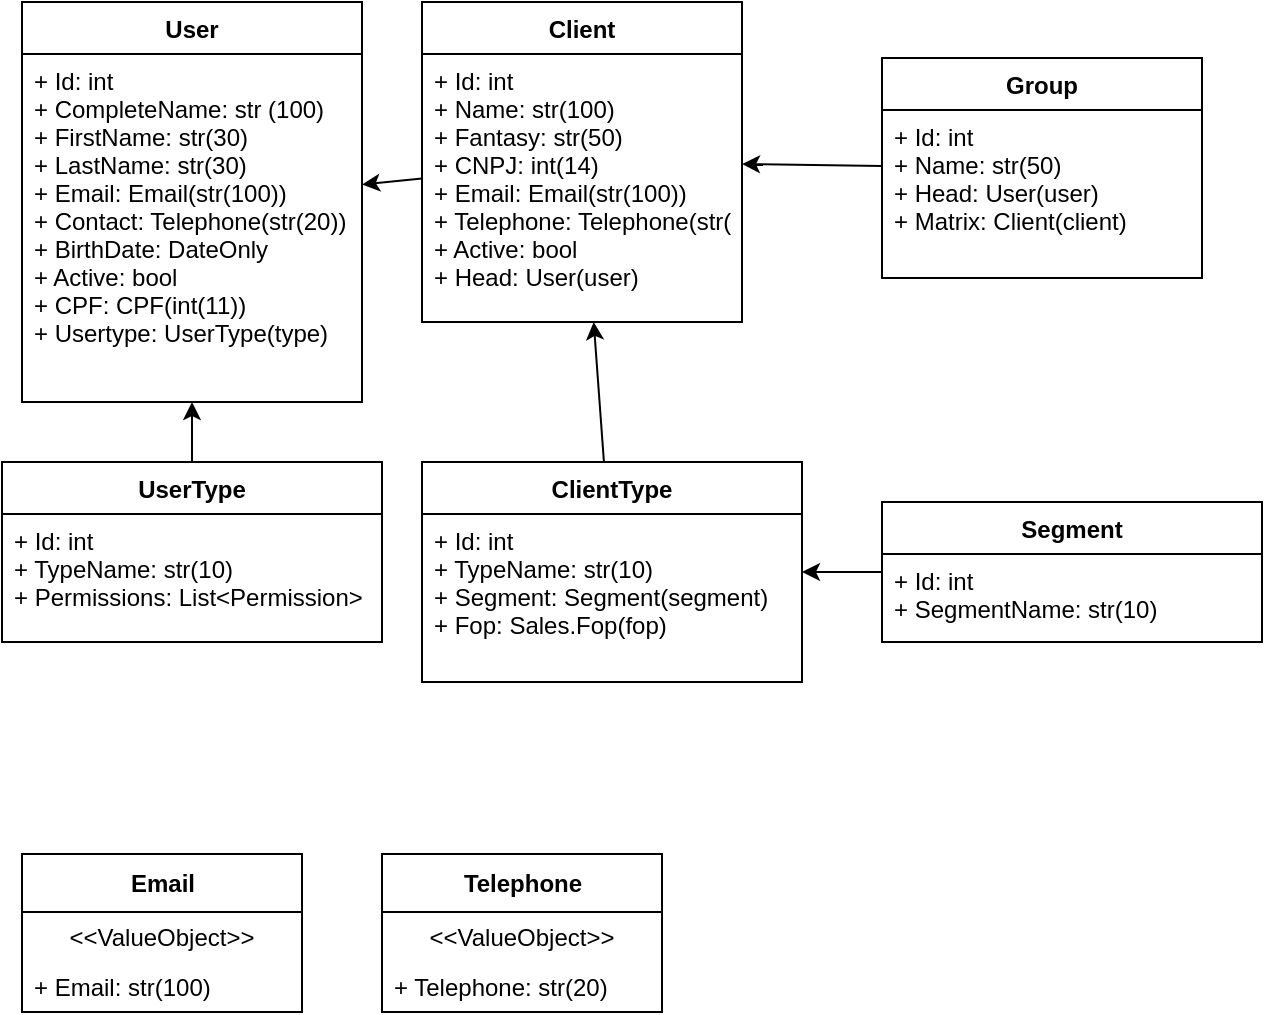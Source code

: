 <mxfile>
    <diagram id="1KE4QUl-Ykdii70kDVTn" name="Página-1">
        <mxGraphModel dx="1093" dy="797" grid="1" gridSize="10" guides="1" tooltips="1" connect="1" arrows="1" fold="1" page="1" pageScale="1" pageWidth="827" pageHeight="1169" math="0" shadow="0">
            <root>
                <mxCell id="0"/>
                <mxCell id="1" parent="0"/>
                <mxCell id="2" value="User" style="swimlane;fontStyle=1;align=center;verticalAlign=top;childLayout=stackLayout;horizontal=1;startSize=26;horizontalStack=0;resizeParent=1;resizeParentMax=0;resizeLast=0;collapsible=1;marginBottom=0;" parent="1" vertex="1">
                    <mxGeometry x="80" y="80" width="170" height="200" as="geometry"/>
                </mxCell>
                <mxCell id="3" value="+ Id: int&#10;+ CompleteName: str (100)&#10;+ FirstName: str(30)&#10;+ LastName: str(30)&#10;+ Email: Email(str(100))&#10;+ Contact: Telephone(str(20))&#10;+ BirthDate: DateOnly&#10;+ Active: bool&#10;+ CPF: CPF(int(11))&#10;+ Usertype: UserType(type)" style="text;strokeColor=none;fillColor=none;align=left;verticalAlign=top;spacingLeft=4;spacingRight=4;overflow=hidden;rotatable=0;points=[[0,0.5],[1,0.5]];portConstraint=eastwest;" parent="2" vertex="1">
                    <mxGeometry y="26" width="170" height="174" as="geometry"/>
                </mxCell>
                <mxCell id="29" value="" style="edgeStyle=none;html=1;" parent="1" source="7" target="2" edge="1">
                    <mxGeometry relative="1" as="geometry"/>
                </mxCell>
                <mxCell id="7" value="Client" style="swimlane;fontStyle=1;align=center;verticalAlign=top;childLayout=stackLayout;horizontal=1;startSize=26;horizontalStack=0;resizeParent=1;resizeParentMax=0;resizeLast=0;collapsible=1;marginBottom=0;" parent="1" vertex="1">
                    <mxGeometry x="280" y="80" width="160" height="160" as="geometry"/>
                </mxCell>
                <mxCell id="19" value="+ Id: int&#10;+ Name: str(100)&#10;+ Fantasy: str(50)&#10;+ CNPJ: int(14)&#10;+ Email: Email(str(100))&#10;+ Telephone: Telephone(str(20))&#10;+ Active: bool&#10;+ Head: User(user)" style="text;strokeColor=none;fillColor=none;align=left;verticalAlign=top;spacingLeft=4;spacingRight=4;overflow=hidden;rotatable=0;points=[[0,0.5],[1,0.5]];portConstraint=eastwest;" parent="7" vertex="1">
                    <mxGeometry y="26" width="160" height="134" as="geometry"/>
                </mxCell>
                <mxCell id="38" style="edgeStyle=none;html=1;" edge="1" parent="1" source="11" target="7">
                    <mxGeometry relative="1" as="geometry"/>
                </mxCell>
                <mxCell id="11" value="Group" style="swimlane;fontStyle=1;align=center;verticalAlign=top;childLayout=stackLayout;horizontal=1;startSize=26;horizontalStack=0;resizeParent=1;resizeParentMax=0;resizeLast=0;collapsible=1;marginBottom=0;" parent="1" vertex="1">
                    <mxGeometry x="510" y="108" width="160" height="110" as="geometry"/>
                </mxCell>
                <mxCell id="12" value="+ Id: int&#10;+ Name: str(50)&#10;+ Head: User(user)&#10;+ Matrix: Client(client)" style="text;strokeColor=none;fillColor=none;align=left;verticalAlign=top;spacingLeft=4;spacingRight=4;overflow=hidden;rotatable=0;points=[[0,0.5],[1,0.5]];portConstraint=eastwest;" parent="11" vertex="1">
                    <mxGeometry y="26" width="160" height="84" as="geometry"/>
                </mxCell>
                <mxCell id="30" value="" style="edgeStyle=none;html=1;" parent="1" source="20" target="2" edge="1">
                    <mxGeometry relative="1" as="geometry">
                        <mxPoint x="164.207" y="314" as="targetPoint"/>
                    </mxGeometry>
                </mxCell>
                <mxCell id="20" value="UserType" style="swimlane;fontStyle=1;align=center;verticalAlign=top;childLayout=stackLayout;horizontal=1;startSize=26;horizontalStack=0;resizeParent=1;resizeParentMax=0;resizeLast=0;collapsible=1;marginBottom=0;" parent="1" vertex="1">
                    <mxGeometry x="70" y="310" width="190" height="90" as="geometry"/>
                </mxCell>
                <mxCell id="21" value="+ Id: int&#10;+ TypeName: str(10)&#10;+ Permissions: List&lt;Permission&gt;" style="text;strokeColor=none;fillColor=none;align=left;verticalAlign=top;spacingLeft=4;spacingRight=4;overflow=hidden;rotatable=0;points=[[0,0.5],[1,0.5]];portConstraint=eastwest;" parent="20" vertex="1">
                    <mxGeometry y="26" width="190" height="64" as="geometry"/>
                </mxCell>
                <mxCell id="31" value="" style="edgeStyle=none;html=1;" parent="1" source="24" target="7" edge="1">
                    <mxGeometry relative="1" as="geometry">
                        <mxPoint x="360" y="274" as="targetPoint"/>
                    </mxGeometry>
                </mxCell>
                <mxCell id="24" value="ClientType" style="swimlane;fontStyle=1;align=center;verticalAlign=top;childLayout=stackLayout;horizontal=1;startSize=26;horizontalStack=0;resizeParent=1;resizeParentMax=0;resizeLast=0;collapsible=1;marginBottom=0;" parent="1" vertex="1">
                    <mxGeometry x="280" y="310" width="190" height="110" as="geometry"/>
                </mxCell>
                <mxCell id="25" value="+ Id: int&#10;+ TypeName: str(10)&#10;+ Segment: Segment(segment)&#10;+ Fop: Sales.Fop(fop)" style="text;strokeColor=none;fillColor=none;align=left;verticalAlign=top;spacingLeft=4;spacingRight=4;overflow=hidden;rotatable=0;points=[[0,0.5],[1,0.5]];portConstraint=eastwest;" parent="24" vertex="1">
                    <mxGeometry y="26" width="190" height="84" as="geometry"/>
                </mxCell>
                <mxCell id="32" value="Telephone" style="swimlane;fontStyle=1;align=center;verticalAlign=middle;childLayout=stackLayout;horizontal=1;startSize=29;horizontalStack=0;resizeParent=1;resizeParentMax=0;resizeLast=0;collapsible=0;marginBottom=0;html=1;" vertex="1" parent="1">
                    <mxGeometry x="260" y="506" width="140" height="79" as="geometry"/>
                </mxCell>
                <mxCell id="33" value="&amp;lt;&amp;lt;ValueObject&amp;gt;&amp;gt;" style="text;html=1;strokeColor=none;fillColor=none;align=center;verticalAlign=middle;spacingLeft=4;spacingRight=4;overflow=hidden;rotatable=0;points=[[0,0.5],[1,0.5]];portConstraint=eastwest;" vertex="1" parent="32">
                    <mxGeometry y="29" width="140" height="25" as="geometry"/>
                </mxCell>
                <mxCell id="34" value="+ Telephone: str(20)" style="text;html=1;strokeColor=none;fillColor=none;align=left;verticalAlign=middle;spacingLeft=4;spacingRight=4;overflow=hidden;rotatable=0;points=[[0,0.5],[1,0.5]];portConstraint=eastwest;" vertex="1" parent="32">
                    <mxGeometry y="54" width="140" height="25" as="geometry"/>
                </mxCell>
                <mxCell id="35" value="Email" style="swimlane;fontStyle=1;align=center;verticalAlign=middle;childLayout=stackLayout;horizontal=1;startSize=29;horizontalStack=0;resizeParent=1;resizeParentMax=0;resizeLast=0;collapsible=0;marginBottom=0;html=1;" vertex="1" parent="1">
                    <mxGeometry x="80" y="506" width="140" height="79" as="geometry"/>
                </mxCell>
                <mxCell id="36" value="&amp;lt;&amp;lt;ValueObject&amp;gt;&amp;gt;" style="text;html=1;strokeColor=none;fillColor=none;align=center;verticalAlign=middle;spacingLeft=4;spacingRight=4;overflow=hidden;rotatable=0;points=[[0,0.5],[1,0.5]];portConstraint=eastwest;" vertex="1" parent="35">
                    <mxGeometry y="29" width="140" height="25" as="geometry"/>
                </mxCell>
                <mxCell id="37" value="+ Email: str(100)" style="text;html=1;strokeColor=none;fillColor=none;align=left;verticalAlign=middle;spacingLeft=4;spacingRight=4;overflow=hidden;rotatable=0;points=[[0,0.5],[1,0.5]];portConstraint=eastwest;" vertex="1" parent="35">
                    <mxGeometry y="54" width="140" height="25" as="geometry"/>
                </mxCell>
                <mxCell id="43" style="edgeStyle=none;html=1;" edge="1" parent="1" source="40" target="24">
                    <mxGeometry relative="1" as="geometry"/>
                </mxCell>
                <mxCell id="40" value="Segment" style="swimlane;fontStyle=1;align=center;verticalAlign=top;childLayout=stackLayout;horizontal=1;startSize=26;horizontalStack=0;resizeParent=1;resizeParentMax=0;resizeLast=0;collapsible=1;marginBottom=0;" vertex="1" parent="1">
                    <mxGeometry x="510" y="330" width="190" height="70" as="geometry"/>
                </mxCell>
                <mxCell id="41" value="+ Id: int&#10;+ SegmentName: str(10)&#10;" style="text;strokeColor=none;fillColor=none;align=left;verticalAlign=top;spacingLeft=4;spacingRight=4;overflow=hidden;rotatable=0;points=[[0,0.5],[1,0.5]];portConstraint=eastwest;" vertex="1" parent="40">
                    <mxGeometry y="26" width="190" height="44" as="geometry"/>
                </mxCell>
            </root>
        </mxGraphModel>
    </diagram>
</mxfile>